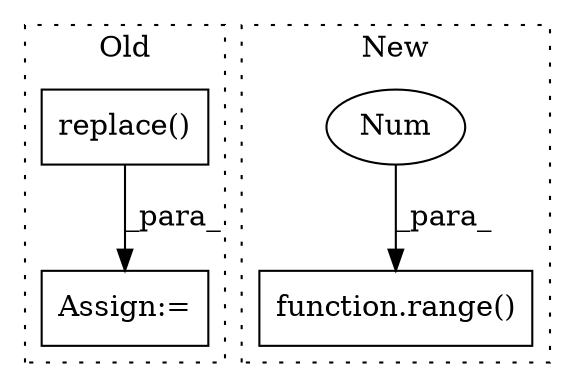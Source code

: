 digraph G {
subgraph cluster0 {
1 [label="replace()" a="75" s="7096,7142" l="24,1" shape="box"];
3 [label="Assign:=" a="68" s="7093" l="3" shape="box"];
label = "Old";
style="dotted";
}
subgraph cluster1 {
2 [label="function.range()" a="75" s="6160,6167" l="6,1" shape="box"];
4 [label="Num" a="76" s="6166" l="1" shape="ellipse"];
label = "New";
style="dotted";
}
1 -> 3 [label="_para_"];
4 -> 2 [label="_para_"];
}